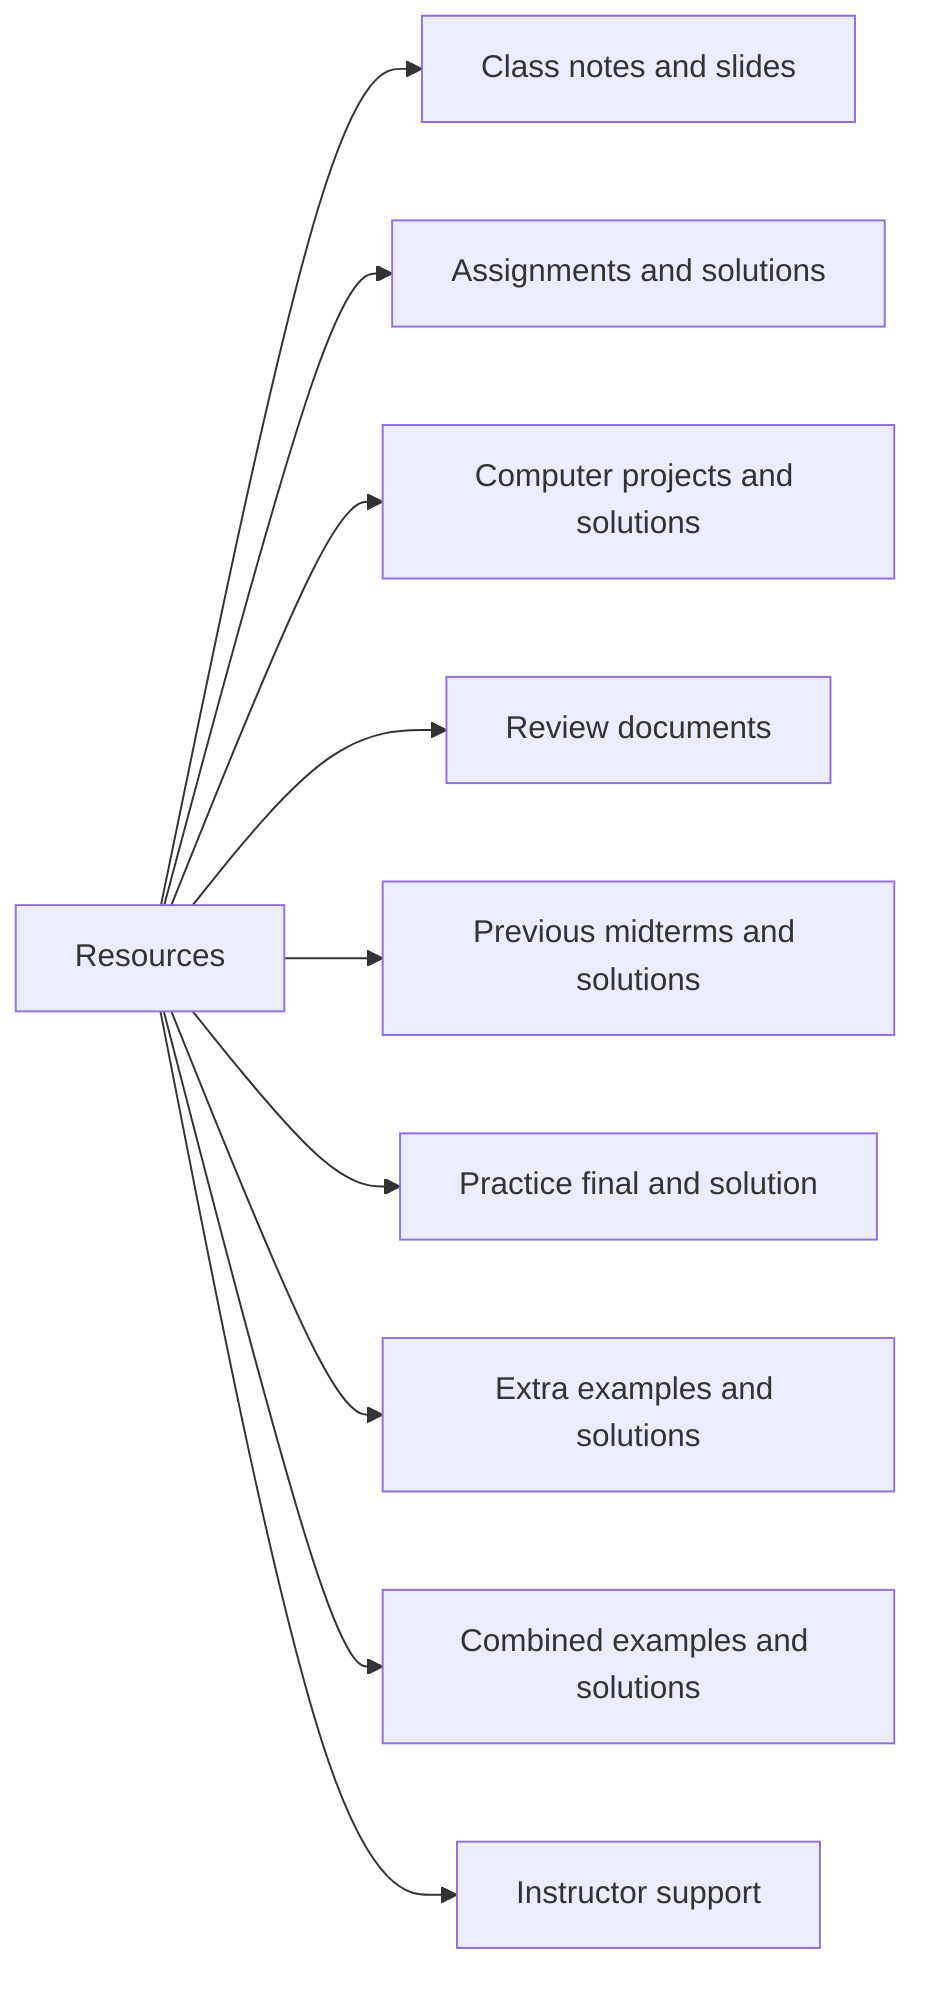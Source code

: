 graph LR
A[Resources]
B[Class notes and slides]
C[Assignments and solutions]
D[Computer projects and solutions]
E[Review documents]
F[Previous midterms and solutions]
G[Practice final and solution]
H[Extra examples and solutions]
I[Combined examples and solutions]
J[Instructor support]
A --> B
A --> C
A --> D
A --> E
A --> F
A --> G
A --> H
A --> I
A --> J
